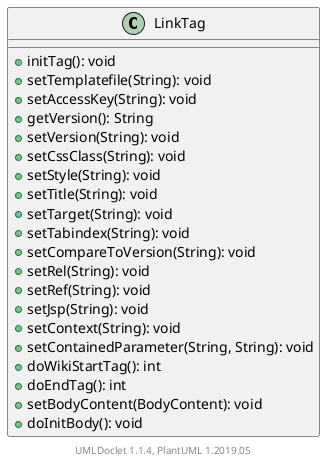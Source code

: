 @startuml

    class LinkTag [[LinkTag.html]] {
        +initTag(): void
        +setTemplatefile(String): void
        +setAccessKey(String): void
        +getVersion(): String
        +setVersion(String): void
        +setCssClass(String): void
        +setStyle(String): void
        +setTitle(String): void
        +setTarget(String): void
        +setTabindex(String): void
        +setCompareToVersion(String): void
        +setRel(String): void
        +setRef(String): void
        +setJsp(String): void
        +setContext(String): void
        +setContainedParameter(String, String): void
        +doWikiStartTag(): int
        +doEndTag(): int
        +setBodyContent(BodyContent): void
        +doInitBody(): void
    }


    center footer UMLDoclet 1.1.4, PlantUML 1.2019.05
@enduml
